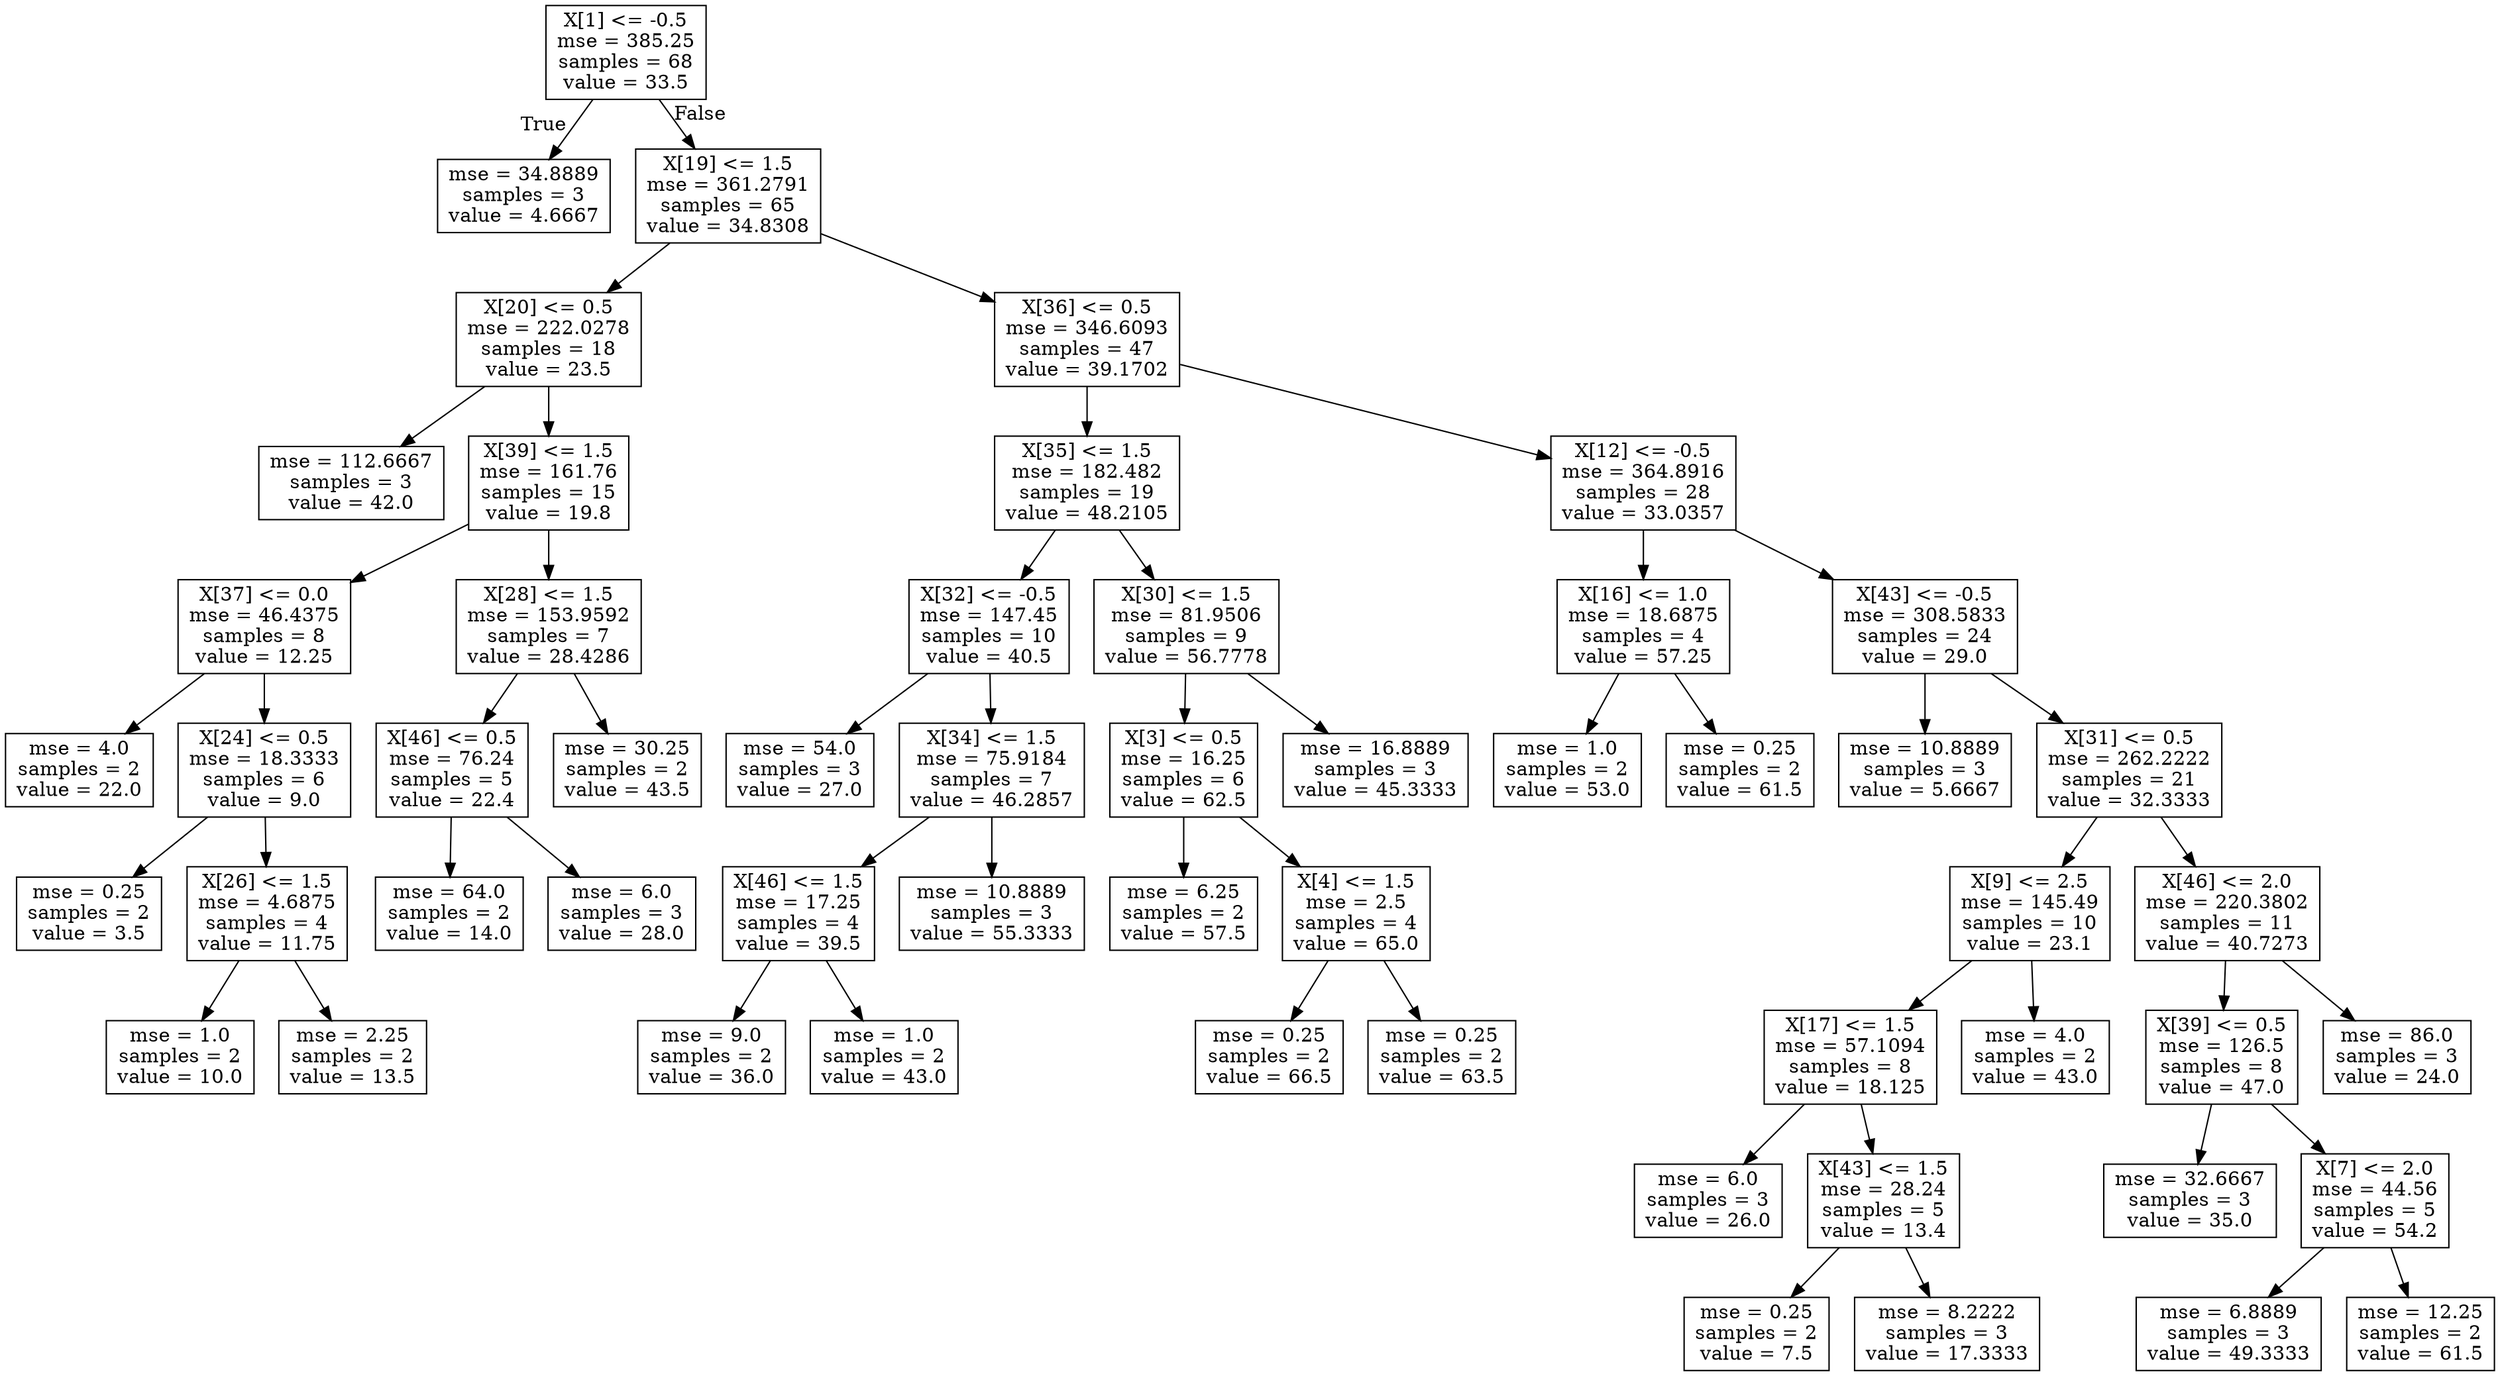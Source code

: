 digraph Tree {
node [shape=box] ;
0 [label="X[1] <= -0.5\nmse = 385.25\nsamples = 68\nvalue = 33.5"] ;
1 [label="mse = 34.8889\nsamples = 3\nvalue = 4.6667"] ;
0 -> 1 [labeldistance=2.5, labelangle=45, headlabel="True"] ;
2 [label="X[19] <= 1.5\nmse = 361.2791\nsamples = 65\nvalue = 34.8308"] ;
0 -> 2 [labeldistance=2.5, labelangle=-45, headlabel="False"] ;
3 [label="X[20] <= 0.5\nmse = 222.0278\nsamples = 18\nvalue = 23.5"] ;
2 -> 3 ;
4 [label="mse = 112.6667\nsamples = 3\nvalue = 42.0"] ;
3 -> 4 ;
5 [label="X[39] <= 1.5\nmse = 161.76\nsamples = 15\nvalue = 19.8"] ;
3 -> 5 ;
6 [label="X[37] <= 0.0\nmse = 46.4375\nsamples = 8\nvalue = 12.25"] ;
5 -> 6 ;
7 [label="mse = 4.0\nsamples = 2\nvalue = 22.0"] ;
6 -> 7 ;
8 [label="X[24] <= 0.5\nmse = 18.3333\nsamples = 6\nvalue = 9.0"] ;
6 -> 8 ;
9 [label="mse = 0.25\nsamples = 2\nvalue = 3.5"] ;
8 -> 9 ;
10 [label="X[26] <= 1.5\nmse = 4.6875\nsamples = 4\nvalue = 11.75"] ;
8 -> 10 ;
11 [label="mse = 1.0\nsamples = 2\nvalue = 10.0"] ;
10 -> 11 ;
12 [label="mse = 2.25\nsamples = 2\nvalue = 13.5"] ;
10 -> 12 ;
13 [label="X[28] <= 1.5\nmse = 153.9592\nsamples = 7\nvalue = 28.4286"] ;
5 -> 13 ;
14 [label="X[46] <= 0.5\nmse = 76.24\nsamples = 5\nvalue = 22.4"] ;
13 -> 14 ;
15 [label="mse = 64.0\nsamples = 2\nvalue = 14.0"] ;
14 -> 15 ;
16 [label="mse = 6.0\nsamples = 3\nvalue = 28.0"] ;
14 -> 16 ;
17 [label="mse = 30.25\nsamples = 2\nvalue = 43.5"] ;
13 -> 17 ;
18 [label="X[36] <= 0.5\nmse = 346.6093\nsamples = 47\nvalue = 39.1702"] ;
2 -> 18 ;
19 [label="X[35] <= 1.5\nmse = 182.482\nsamples = 19\nvalue = 48.2105"] ;
18 -> 19 ;
20 [label="X[32] <= -0.5\nmse = 147.45\nsamples = 10\nvalue = 40.5"] ;
19 -> 20 ;
21 [label="mse = 54.0\nsamples = 3\nvalue = 27.0"] ;
20 -> 21 ;
22 [label="X[34] <= 1.5\nmse = 75.9184\nsamples = 7\nvalue = 46.2857"] ;
20 -> 22 ;
23 [label="X[46] <= 1.5\nmse = 17.25\nsamples = 4\nvalue = 39.5"] ;
22 -> 23 ;
24 [label="mse = 9.0\nsamples = 2\nvalue = 36.0"] ;
23 -> 24 ;
25 [label="mse = 1.0\nsamples = 2\nvalue = 43.0"] ;
23 -> 25 ;
26 [label="mse = 10.8889\nsamples = 3\nvalue = 55.3333"] ;
22 -> 26 ;
27 [label="X[30] <= 1.5\nmse = 81.9506\nsamples = 9\nvalue = 56.7778"] ;
19 -> 27 ;
28 [label="X[3] <= 0.5\nmse = 16.25\nsamples = 6\nvalue = 62.5"] ;
27 -> 28 ;
29 [label="mse = 6.25\nsamples = 2\nvalue = 57.5"] ;
28 -> 29 ;
30 [label="X[4] <= 1.5\nmse = 2.5\nsamples = 4\nvalue = 65.0"] ;
28 -> 30 ;
31 [label="mse = 0.25\nsamples = 2\nvalue = 66.5"] ;
30 -> 31 ;
32 [label="mse = 0.25\nsamples = 2\nvalue = 63.5"] ;
30 -> 32 ;
33 [label="mse = 16.8889\nsamples = 3\nvalue = 45.3333"] ;
27 -> 33 ;
34 [label="X[12] <= -0.5\nmse = 364.8916\nsamples = 28\nvalue = 33.0357"] ;
18 -> 34 ;
35 [label="X[16] <= 1.0\nmse = 18.6875\nsamples = 4\nvalue = 57.25"] ;
34 -> 35 ;
36 [label="mse = 1.0\nsamples = 2\nvalue = 53.0"] ;
35 -> 36 ;
37 [label="mse = 0.25\nsamples = 2\nvalue = 61.5"] ;
35 -> 37 ;
38 [label="X[43] <= -0.5\nmse = 308.5833\nsamples = 24\nvalue = 29.0"] ;
34 -> 38 ;
39 [label="mse = 10.8889\nsamples = 3\nvalue = 5.6667"] ;
38 -> 39 ;
40 [label="X[31] <= 0.5\nmse = 262.2222\nsamples = 21\nvalue = 32.3333"] ;
38 -> 40 ;
41 [label="X[9] <= 2.5\nmse = 145.49\nsamples = 10\nvalue = 23.1"] ;
40 -> 41 ;
42 [label="X[17] <= 1.5\nmse = 57.1094\nsamples = 8\nvalue = 18.125"] ;
41 -> 42 ;
43 [label="mse = 6.0\nsamples = 3\nvalue = 26.0"] ;
42 -> 43 ;
44 [label="X[43] <= 1.5\nmse = 28.24\nsamples = 5\nvalue = 13.4"] ;
42 -> 44 ;
45 [label="mse = 0.25\nsamples = 2\nvalue = 7.5"] ;
44 -> 45 ;
46 [label="mse = 8.2222\nsamples = 3\nvalue = 17.3333"] ;
44 -> 46 ;
47 [label="mse = 4.0\nsamples = 2\nvalue = 43.0"] ;
41 -> 47 ;
48 [label="X[46] <= 2.0\nmse = 220.3802\nsamples = 11\nvalue = 40.7273"] ;
40 -> 48 ;
49 [label="X[39] <= 0.5\nmse = 126.5\nsamples = 8\nvalue = 47.0"] ;
48 -> 49 ;
50 [label="mse = 32.6667\nsamples = 3\nvalue = 35.0"] ;
49 -> 50 ;
51 [label="X[7] <= 2.0\nmse = 44.56\nsamples = 5\nvalue = 54.2"] ;
49 -> 51 ;
52 [label="mse = 6.8889\nsamples = 3\nvalue = 49.3333"] ;
51 -> 52 ;
53 [label="mse = 12.25\nsamples = 2\nvalue = 61.5"] ;
51 -> 53 ;
54 [label="mse = 86.0\nsamples = 3\nvalue = 24.0"] ;
48 -> 54 ;
}